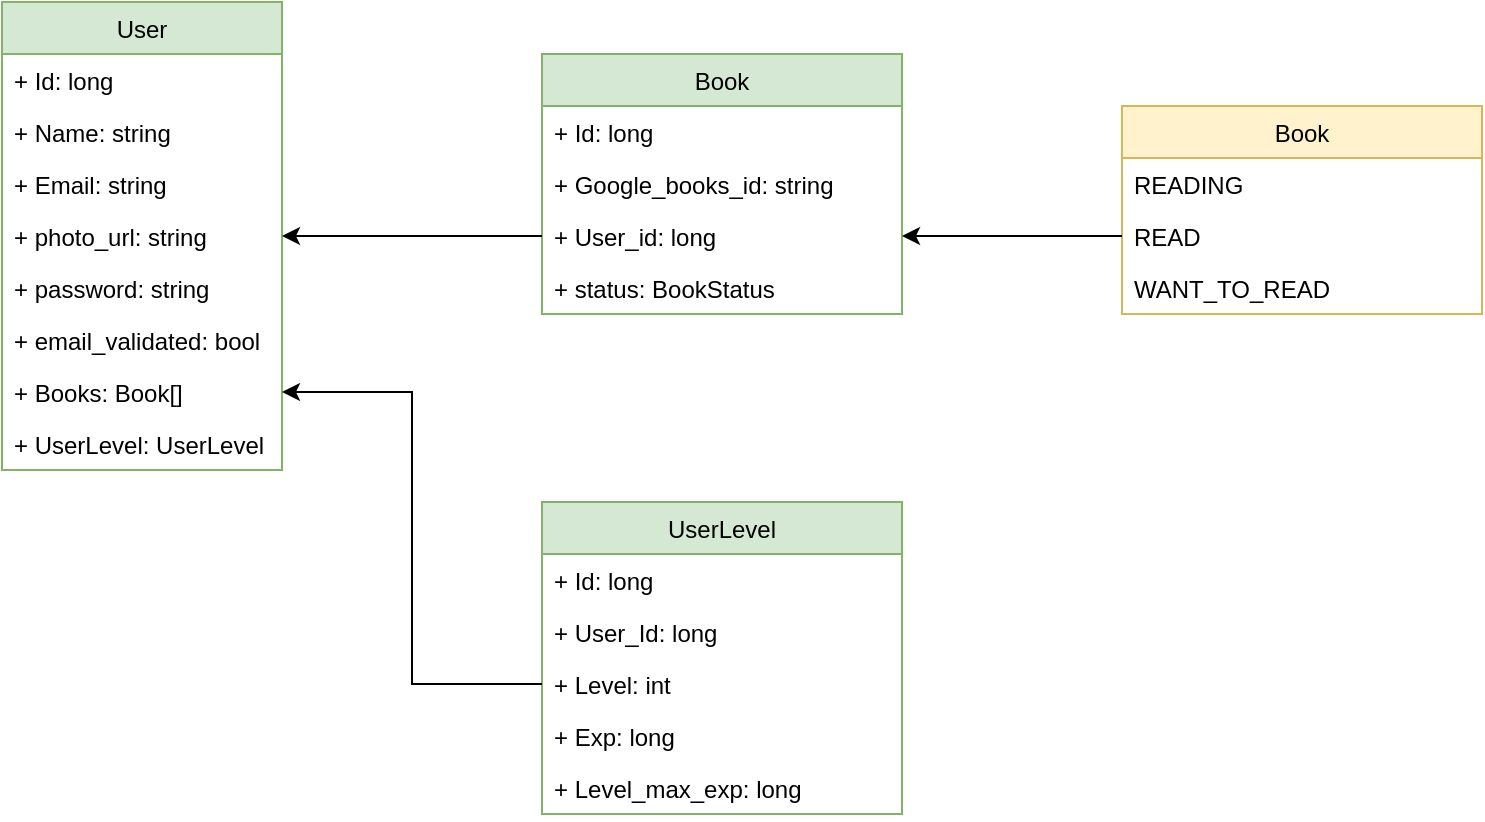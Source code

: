 <mxfile version="12.7.9"><diagram id="Ccaj3LAeNXMC0gxtlcVN" name="Page-1"><mxGraphModel dx="1422" dy="762" grid="1" gridSize="10" guides="1" tooltips="1" connect="1" arrows="1" fold="1" page="1" pageScale="1" pageWidth="850" pageHeight="1100" math="0" shadow="0"><root><mxCell id="0"/><mxCell id="1" parent="0"/><mxCell id="Qfps7hvA5pGgwZw34V3W-2" value="User" style="swimlane;fontStyle=0;childLayout=stackLayout;horizontal=1;startSize=26;fillColor=#d5e8d4;horizontalStack=0;resizeParent=1;resizeParentMax=0;resizeLast=0;collapsible=1;marginBottom=0;strokeColor=#82b366;" vertex="1" parent="1"><mxGeometry x="50" y="120" width="140" height="234" as="geometry"/></mxCell><mxCell id="Qfps7hvA5pGgwZw34V3W-3" value="+ Id: long" style="text;strokeColor=none;fillColor=none;align=left;verticalAlign=top;spacingLeft=4;spacingRight=4;overflow=hidden;rotatable=0;points=[[0,0.5],[1,0.5]];portConstraint=eastwest;" vertex="1" parent="Qfps7hvA5pGgwZw34V3W-2"><mxGeometry y="26" width="140" height="26" as="geometry"/></mxCell><mxCell id="Qfps7hvA5pGgwZw34V3W-4" value="+ Name: string" style="text;strokeColor=none;fillColor=none;align=left;verticalAlign=top;spacingLeft=4;spacingRight=4;overflow=hidden;rotatable=0;points=[[0,0.5],[1,0.5]];portConstraint=eastwest;" vertex="1" parent="Qfps7hvA5pGgwZw34V3W-2"><mxGeometry y="52" width="140" height="26" as="geometry"/></mxCell><mxCell id="Qfps7hvA5pGgwZw34V3W-5" value="+ Email: string" style="text;strokeColor=none;fillColor=none;align=left;verticalAlign=top;spacingLeft=4;spacingRight=4;overflow=hidden;rotatable=0;points=[[0,0.5],[1,0.5]];portConstraint=eastwest;" vertex="1" parent="Qfps7hvA5pGgwZw34V3W-2"><mxGeometry y="78" width="140" height="26" as="geometry"/></mxCell><mxCell id="Qfps7hvA5pGgwZw34V3W-6" value="+ photo_url: string" style="text;strokeColor=none;fillColor=none;align=left;verticalAlign=top;spacingLeft=4;spacingRight=4;overflow=hidden;rotatable=0;points=[[0,0.5],[1,0.5]];portConstraint=eastwest;" vertex="1" parent="Qfps7hvA5pGgwZw34V3W-2"><mxGeometry y="104" width="140" height="26" as="geometry"/></mxCell><mxCell id="Qfps7hvA5pGgwZw34V3W-7" value="+ password: string" style="text;strokeColor=none;fillColor=none;align=left;verticalAlign=top;spacingLeft=4;spacingRight=4;overflow=hidden;rotatable=0;points=[[0,0.5],[1,0.5]];portConstraint=eastwest;" vertex="1" parent="Qfps7hvA5pGgwZw34V3W-2"><mxGeometry y="130" width="140" height="26" as="geometry"/></mxCell><mxCell id="Qfps7hvA5pGgwZw34V3W-8" value="+ email_validated: bool" style="text;strokeColor=none;fillColor=none;align=left;verticalAlign=top;spacingLeft=4;spacingRight=4;overflow=hidden;rotatable=0;points=[[0,0.5],[1,0.5]];portConstraint=eastwest;" vertex="1" parent="Qfps7hvA5pGgwZw34V3W-2"><mxGeometry y="156" width="140" height="26" as="geometry"/></mxCell><mxCell id="Qfps7hvA5pGgwZw34V3W-16" value="+ Books: Book[]" style="text;strokeColor=none;fillColor=none;align=left;verticalAlign=top;spacingLeft=4;spacingRight=4;overflow=hidden;rotatable=0;points=[[0,0.5],[1,0.5]];portConstraint=eastwest;" vertex="1" parent="Qfps7hvA5pGgwZw34V3W-2"><mxGeometry y="182" width="140" height="26" as="geometry"/></mxCell><mxCell id="Qfps7hvA5pGgwZw34V3W-26" value="+ UserLevel: UserLevel" style="text;strokeColor=none;fillColor=none;align=left;verticalAlign=top;spacingLeft=4;spacingRight=4;overflow=hidden;rotatable=0;points=[[0,0.5],[1,0.5]];portConstraint=eastwest;" vertex="1" parent="Qfps7hvA5pGgwZw34V3W-2"><mxGeometry y="208" width="140" height="26" as="geometry"/></mxCell><mxCell id="Qfps7hvA5pGgwZw34V3W-9" value="Book" style="swimlane;fontStyle=0;childLayout=stackLayout;horizontal=1;startSize=26;fillColor=#d5e8d4;horizontalStack=0;resizeParent=1;resizeParentMax=0;resizeLast=0;collapsible=1;marginBottom=0;strokeColor=#82b366;" vertex="1" parent="1"><mxGeometry x="320" y="146" width="180" height="130" as="geometry"/></mxCell><mxCell id="Qfps7hvA5pGgwZw34V3W-10" value="+ Id: long" style="text;strokeColor=none;fillColor=none;align=left;verticalAlign=top;spacingLeft=4;spacingRight=4;overflow=hidden;rotatable=0;points=[[0,0.5],[1,0.5]];portConstraint=eastwest;" vertex="1" parent="Qfps7hvA5pGgwZw34V3W-9"><mxGeometry y="26" width="180" height="26" as="geometry"/></mxCell><mxCell id="Qfps7hvA5pGgwZw34V3W-11" value="+ Google_books_id: string" style="text;strokeColor=none;fillColor=none;align=left;verticalAlign=top;spacingLeft=4;spacingRight=4;overflow=hidden;rotatable=0;points=[[0,0.5],[1,0.5]];portConstraint=eastwest;" vertex="1" parent="Qfps7hvA5pGgwZw34V3W-9"><mxGeometry y="52" width="180" height="26" as="geometry"/></mxCell><mxCell id="Qfps7hvA5pGgwZw34V3W-17" value="+ User_id: long" style="text;strokeColor=none;fillColor=none;align=left;verticalAlign=top;spacingLeft=4;spacingRight=4;overflow=hidden;rotatable=0;points=[[0,0.5],[1,0.5]];portConstraint=eastwest;" vertex="1" parent="Qfps7hvA5pGgwZw34V3W-9"><mxGeometry y="78" width="180" height="26" as="geometry"/></mxCell><mxCell id="Qfps7hvA5pGgwZw34V3W-18" value="+ status: BookStatus" style="text;strokeColor=none;fillColor=none;align=left;verticalAlign=top;spacingLeft=4;spacingRight=4;overflow=hidden;rotatable=0;points=[[0,0.5],[1,0.5]];portConstraint=eastwest;" vertex="1" parent="Qfps7hvA5pGgwZw34V3W-9"><mxGeometry y="104" width="180" height="26" as="geometry"/></mxCell><mxCell id="Qfps7hvA5pGgwZw34V3W-19" value="Book" style="swimlane;fontStyle=0;childLayout=stackLayout;horizontal=1;startSize=26;fillColor=#fff2cc;horizontalStack=0;resizeParent=1;resizeParentMax=0;resizeLast=0;collapsible=1;marginBottom=0;strokeColor=#d6b656;" vertex="1" parent="1"><mxGeometry x="610" y="172" width="180" height="104" as="geometry"/></mxCell><mxCell id="Qfps7hvA5pGgwZw34V3W-20" value="READING" style="text;strokeColor=none;fillColor=none;align=left;verticalAlign=top;spacingLeft=4;spacingRight=4;overflow=hidden;rotatable=0;points=[[0,0.5],[1,0.5]];portConstraint=eastwest;" vertex="1" parent="Qfps7hvA5pGgwZw34V3W-19"><mxGeometry y="26" width="180" height="26" as="geometry"/></mxCell><mxCell id="Qfps7hvA5pGgwZw34V3W-21" value="READ" style="text;strokeColor=none;fillColor=none;align=left;verticalAlign=top;spacingLeft=4;spacingRight=4;overflow=hidden;rotatable=0;points=[[0,0.5],[1,0.5]];portConstraint=eastwest;" vertex="1" parent="Qfps7hvA5pGgwZw34V3W-19"><mxGeometry y="52" width="180" height="26" as="geometry"/></mxCell><mxCell id="Qfps7hvA5pGgwZw34V3W-22" value="WANT_TO_READ" style="text;strokeColor=none;fillColor=none;align=left;verticalAlign=top;spacingLeft=4;spacingRight=4;overflow=hidden;rotatable=0;points=[[0,0.5],[1,0.5]];portConstraint=eastwest;" vertex="1" parent="Qfps7hvA5pGgwZw34V3W-19"><mxGeometry y="78" width="180" height="26" as="geometry"/></mxCell><mxCell id="Qfps7hvA5pGgwZw34V3W-24" style="edgeStyle=orthogonalEdgeStyle;rounded=0;orthogonalLoop=1;jettySize=auto;html=1;entryX=1;entryY=0.5;entryDx=0;entryDy=0;" edge="1" parent="1" source="Qfps7hvA5pGgwZw34V3W-17" target="Qfps7hvA5pGgwZw34V3W-6"><mxGeometry relative="1" as="geometry"/></mxCell><mxCell id="Qfps7hvA5pGgwZw34V3W-25" style="edgeStyle=orthogonalEdgeStyle;rounded=0;orthogonalLoop=1;jettySize=auto;html=1;exitX=0;exitY=0.5;exitDx=0;exitDy=0;entryX=1;entryY=0.5;entryDx=0;entryDy=0;" edge="1" parent="1" source="Qfps7hvA5pGgwZw34V3W-21" target="Qfps7hvA5pGgwZw34V3W-17"><mxGeometry relative="1" as="geometry"/></mxCell><mxCell id="Qfps7hvA5pGgwZw34V3W-27" value="UserLevel" style="swimlane;fontStyle=0;childLayout=stackLayout;horizontal=1;startSize=26;fillColor=#d5e8d4;horizontalStack=0;resizeParent=1;resizeParentMax=0;resizeLast=0;collapsible=1;marginBottom=0;strokeColor=#82b366;" vertex="1" parent="1"><mxGeometry x="320" y="370" width="180" height="156" as="geometry"/></mxCell><mxCell id="Qfps7hvA5pGgwZw34V3W-28" value="+ Id: long" style="text;strokeColor=none;fillColor=none;align=left;verticalAlign=top;spacingLeft=4;spacingRight=4;overflow=hidden;rotatable=0;points=[[0,0.5],[1,0.5]];portConstraint=eastwest;" vertex="1" parent="Qfps7hvA5pGgwZw34V3W-27"><mxGeometry y="26" width="180" height="26" as="geometry"/></mxCell><mxCell id="Qfps7hvA5pGgwZw34V3W-29" value="+ User_Id: long" style="text;strokeColor=none;fillColor=none;align=left;verticalAlign=top;spacingLeft=4;spacingRight=4;overflow=hidden;rotatable=0;points=[[0,0.5],[1,0.5]];portConstraint=eastwest;" vertex="1" parent="Qfps7hvA5pGgwZw34V3W-27"><mxGeometry y="52" width="180" height="26" as="geometry"/></mxCell><mxCell id="Qfps7hvA5pGgwZw34V3W-30" value="+ Level: int" style="text;strokeColor=none;fillColor=none;align=left;verticalAlign=top;spacingLeft=4;spacingRight=4;overflow=hidden;rotatable=0;points=[[0,0.5],[1,0.5]];portConstraint=eastwest;" vertex="1" parent="Qfps7hvA5pGgwZw34V3W-27"><mxGeometry y="78" width="180" height="26" as="geometry"/></mxCell><mxCell id="Qfps7hvA5pGgwZw34V3W-31" value="+ Exp: long" style="text;strokeColor=none;fillColor=none;align=left;verticalAlign=top;spacingLeft=4;spacingRight=4;overflow=hidden;rotatable=0;points=[[0,0.5],[1,0.5]];portConstraint=eastwest;" vertex="1" parent="Qfps7hvA5pGgwZw34V3W-27"><mxGeometry y="104" width="180" height="26" as="geometry"/></mxCell><mxCell id="Qfps7hvA5pGgwZw34V3W-32" value="+ Level_max_exp: long" style="text;strokeColor=none;fillColor=none;align=left;verticalAlign=top;spacingLeft=4;spacingRight=4;overflow=hidden;rotatable=0;points=[[0,0.5],[1,0.5]];portConstraint=eastwest;" vertex="1" parent="Qfps7hvA5pGgwZw34V3W-27"><mxGeometry y="130" width="180" height="26" as="geometry"/></mxCell><mxCell id="Qfps7hvA5pGgwZw34V3W-33" style="edgeStyle=orthogonalEdgeStyle;rounded=0;orthogonalLoop=1;jettySize=auto;html=1;entryX=1;entryY=0.5;entryDx=0;entryDy=0;" edge="1" parent="1" source="Qfps7hvA5pGgwZw34V3W-30" target="Qfps7hvA5pGgwZw34V3W-16"><mxGeometry relative="1" as="geometry"/></mxCell></root></mxGraphModel></diagram></mxfile>
